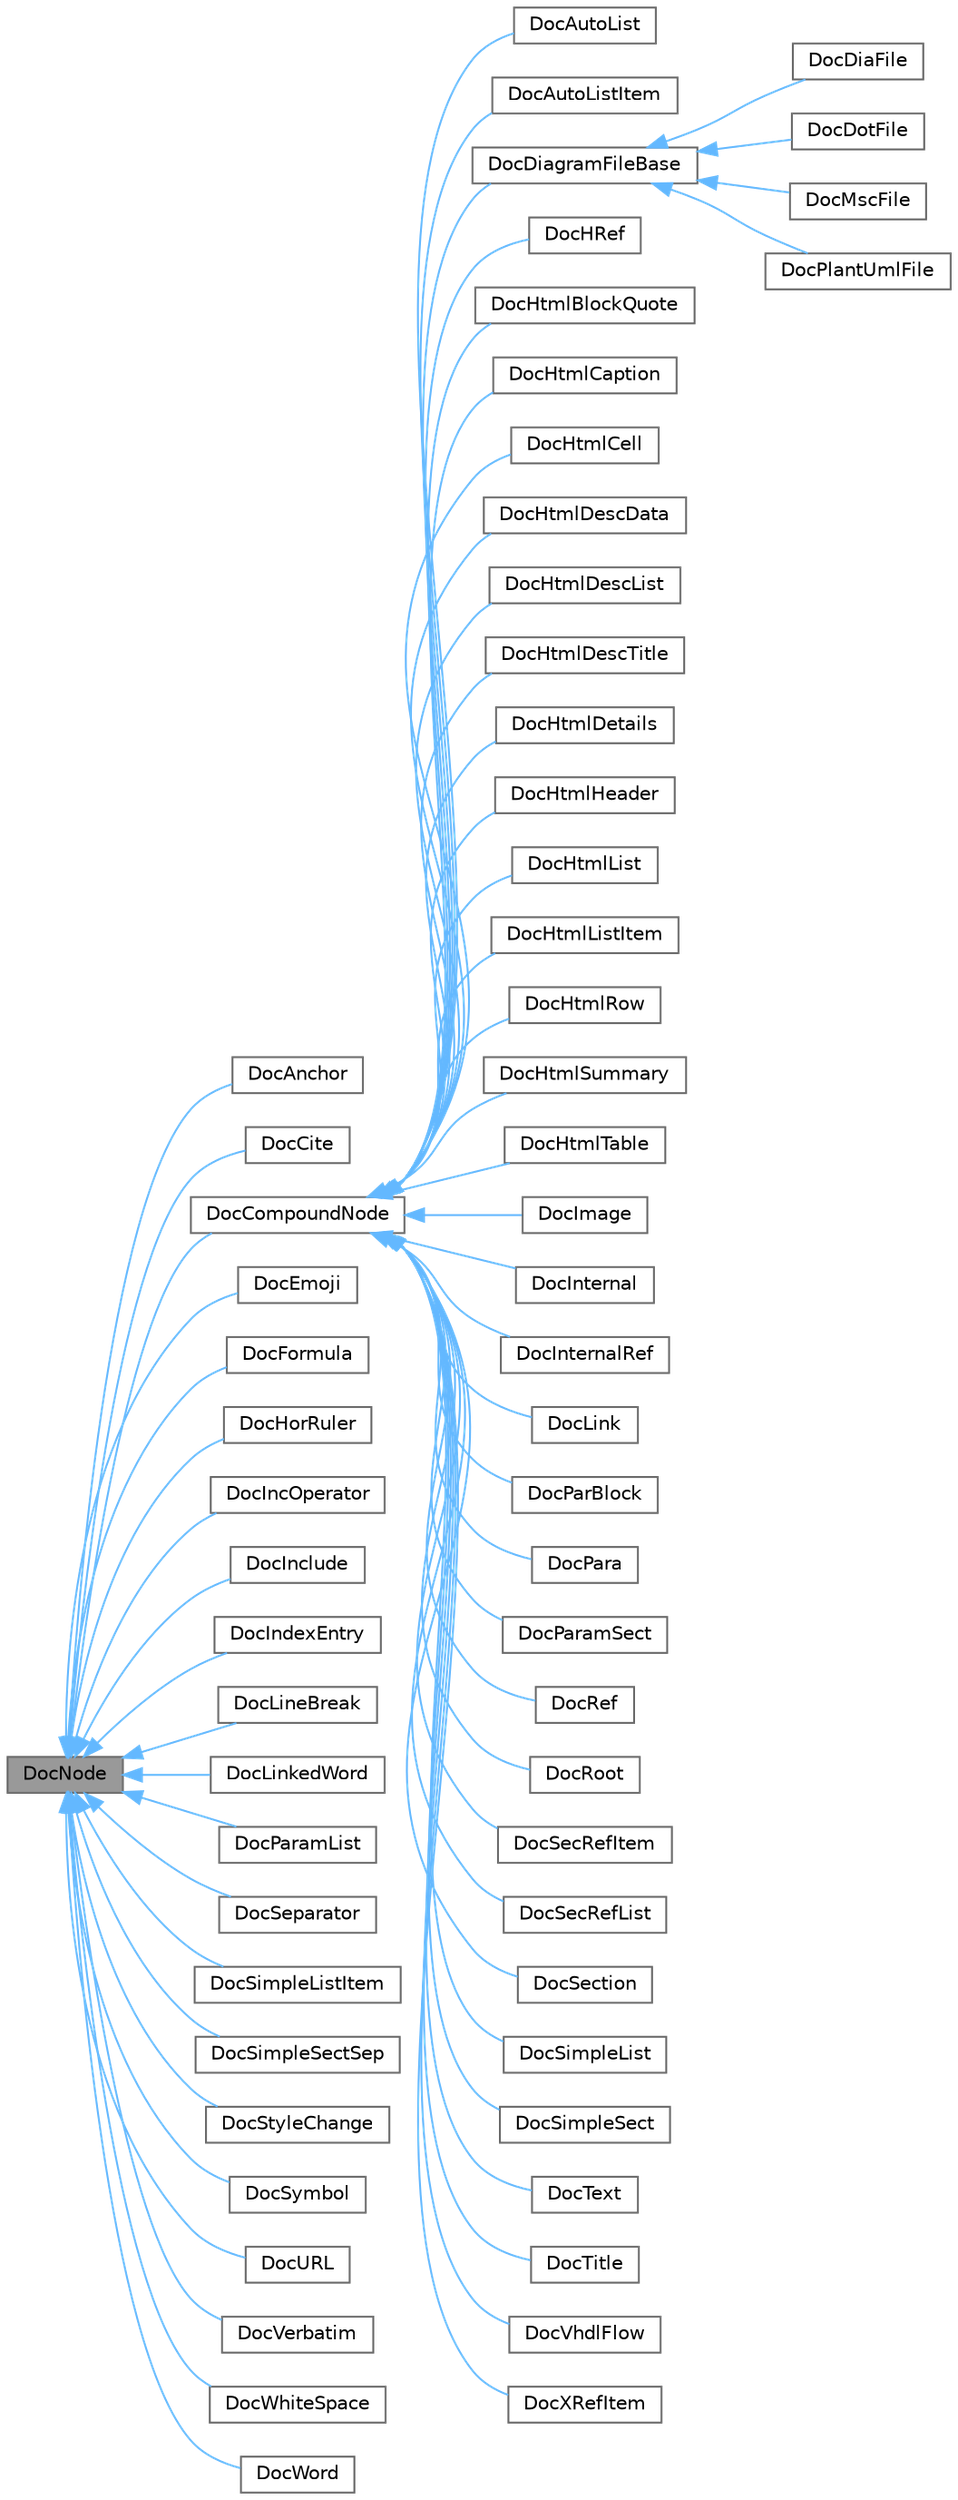 digraph "DocNode"
{
 // INTERACTIVE_SVG=YES
 // LATEX_PDF_SIZE
  bgcolor="transparent";
  edge [fontname=Helvetica,fontsize=10,labelfontname=Helvetica,labelfontsize=10];
  node [fontname=Helvetica,fontsize=10,shape=box,height=0.2,width=0.4];
  rankdir="LR";
  Node1 [id="Node000001",label="DocNode",height=0.2,width=0.4,color="gray40", fillcolor="grey60", style="filled", fontcolor="black",tooltip="Abstract node interface with type information."];
  Node1 -> Node2 [id="edge1_Node000001_Node000002",dir="back",color="steelblue1",style="solid",tooltip=" "];
  Node2 [id="Node000002",label="DocAnchor",height=0.2,width=0.4,color="gray40", fillcolor="white", style="filled",URL="$d0/d33/class_doc_anchor.html",tooltip="Node representing an anchor."];
  Node1 -> Node3 [id="edge2_Node000001_Node000003",dir="back",color="steelblue1",style="solid",tooltip=" "];
  Node3 [id="Node000003",label="DocCite",height=0.2,width=0.4,color="gray40", fillcolor="white", style="filled",URL="$d6/db8/class_doc_cite.html",tooltip="Node representing a citation of some bibliographic reference."];
  Node1 -> Node4 [id="edge3_Node000001_Node000004",dir="back",color="steelblue1",style="solid",tooltip=" "];
  Node4 [id="Node000004",label="DocCompoundNode",height=0.2,width=0.4,color="gray40", fillcolor="white", style="filled",URL="$da/dfc/class_doc_compound_node.html",tooltip="Base class for nodes with children."];
  Node4 -> Node5 [id="edge4_Node000004_Node000005",dir="back",color="steelblue1",style="solid",tooltip=" "];
  Node5 [id="Node000005",label="DocAutoList",height=0.2,width=0.4,color="gray40", fillcolor="white", style="filled",URL="$d1/d3f/class_doc_auto_list.html",tooltip="Node representing an auto List."];
  Node4 -> Node6 [id="edge5_Node000004_Node000006",dir="back",color="steelblue1",style="solid",tooltip=" "];
  Node6 [id="Node000006",label="DocAutoListItem",height=0.2,width=0.4,color="gray40", fillcolor="white", style="filled",URL="$d8/df9/class_doc_auto_list_item.html",tooltip="Node representing an item of a auto list."];
  Node4 -> Node7 [id="edge6_Node000004_Node000007",dir="back",color="steelblue1",style="solid",tooltip=" "];
  Node7 [id="Node000007",label="DocDiagramFileBase",height=0.2,width=0.4,color="gray40", fillcolor="white", style="filled",URL="$d3/d7c/class_doc_diagram_file_base.html",tooltip=" "];
  Node7 -> Node8 [id="edge7_Node000007_Node000008",dir="back",color="steelblue1",style="solid",tooltip=" "];
  Node8 [id="Node000008",label="DocDiaFile",height=0.2,width=0.4,color="gray40", fillcolor="white", style="filled",URL="$d6/ddb/class_doc_dia_file.html",tooltip="Node representing a dia file."];
  Node7 -> Node9 [id="edge8_Node000007_Node000009",dir="back",color="steelblue1",style="solid",tooltip=" "];
  Node9 [id="Node000009",label="DocDotFile",height=0.2,width=0.4,color="gray40", fillcolor="white", style="filled",URL="$df/d37/class_doc_dot_file.html",tooltip="Node representing a dot file."];
  Node7 -> Node10 [id="edge9_Node000007_Node000010",dir="back",color="steelblue1",style="solid",tooltip=" "];
  Node10 [id="Node000010",label="DocMscFile",height=0.2,width=0.4,color="gray40", fillcolor="white", style="filled",URL="$d3/d7d/class_doc_msc_file.html",tooltip="Node representing a msc file."];
  Node7 -> Node11 [id="edge10_Node000007_Node000011",dir="back",color="steelblue1",style="solid",tooltip=" "];
  Node11 [id="Node000011",label="DocPlantUmlFile",height=0.2,width=0.4,color="gray40", fillcolor="white", style="filled",URL="$dc/dac/class_doc_plant_uml_file.html",tooltip="Node representing a uml file."];
  Node4 -> Node12 [id="edge11_Node000004_Node000012",dir="back",color="steelblue1",style="solid",tooltip=" "];
  Node12 [id="Node000012",label="DocHRef",height=0.2,width=0.4,color="gray40", fillcolor="white", style="filled",URL="$d9/d10/class_doc_h_ref.html",tooltip="Node representing a Hypertext reference."];
  Node4 -> Node13 [id="edge12_Node000004_Node000013",dir="back",color="steelblue1",style="solid",tooltip=" "];
  Node13 [id="Node000013",label="DocHtmlBlockQuote",height=0.2,width=0.4,color="gray40", fillcolor="white", style="filled",URL="$d9/dd3/class_doc_html_block_quote.html",tooltip="Node representing an HTML blockquote."];
  Node4 -> Node14 [id="edge13_Node000004_Node000014",dir="back",color="steelblue1",style="solid",tooltip=" "];
  Node14 [id="Node000014",label="DocHtmlCaption",height=0.2,width=0.4,color="gray40", fillcolor="white", style="filled",URL="$d0/dc7/class_doc_html_caption.html",tooltip="Node representing a HTML table caption."];
  Node4 -> Node15 [id="edge14_Node000004_Node000015",dir="back",color="steelblue1",style="solid",tooltip=" "];
  Node15 [id="Node000015",label="DocHtmlCell",height=0.2,width=0.4,color="gray40", fillcolor="white", style="filled",URL="$d1/d56/class_doc_html_cell.html",tooltip="Node representing a HTML table cell."];
  Node4 -> Node16 [id="edge15_Node000004_Node000016",dir="back",color="steelblue1",style="solid",tooltip=" "];
  Node16 [id="Node000016",label="DocHtmlDescData",height=0.2,width=0.4,color="gray40", fillcolor="white", style="filled",URL="$dd/d88/class_doc_html_desc_data.html",tooltip="Node representing a HTML description data."];
  Node4 -> Node17 [id="edge16_Node000004_Node000017",dir="back",color="steelblue1",style="solid",tooltip=" "];
  Node17 [id="Node000017",label="DocHtmlDescList",height=0.2,width=0.4,color="gray40", fillcolor="white", style="filled",URL="$df/d6f/class_doc_html_desc_list.html",tooltip="Node representing a Html description list."];
  Node4 -> Node18 [id="edge17_Node000004_Node000018",dir="back",color="steelblue1",style="solid",tooltip=" "];
  Node18 [id="Node000018",label="DocHtmlDescTitle",height=0.2,width=0.4,color="gray40", fillcolor="white", style="filled",URL="$dd/dd1/class_doc_html_desc_title.html",tooltip="Node representing a Html description item."];
  Node4 -> Node19 [id="edge18_Node000004_Node000019",dir="back",color="steelblue1",style="solid",tooltip=" "];
  Node19 [id="Node000019",label="DocHtmlDetails",height=0.2,width=0.4,color="gray40", fillcolor="white", style="filled",URL="$dc/dcc/class_doc_html_details.html",tooltip="Node Html details."];
  Node4 -> Node20 [id="edge19_Node000004_Node000020",dir="back",color="steelblue1",style="solid",tooltip=" "];
  Node20 [id="Node000020",label="DocHtmlHeader",height=0.2,width=0.4,color="gray40", fillcolor="white", style="filled",URL="$df/d24/class_doc_html_header.html",tooltip="Node Html heading."];
  Node4 -> Node21 [id="edge20_Node000004_Node000021",dir="back",color="steelblue1",style="solid",tooltip=" "];
  Node21 [id="Node000021",label="DocHtmlList",height=0.2,width=0.4,color="gray40", fillcolor="white", style="filled",URL="$d5/d42/class_doc_html_list.html",tooltip="Node representing a Html list."];
  Node4 -> Node22 [id="edge21_Node000004_Node000022",dir="back",color="steelblue1",style="solid",tooltip=" "];
  Node22 [id="Node000022",label="DocHtmlListItem",height=0.2,width=0.4,color="gray40", fillcolor="white", style="filled",URL="$df/da8/class_doc_html_list_item.html",tooltip="Node representing a HTML list item."];
  Node4 -> Node23 [id="edge22_Node000004_Node000023",dir="back",color="steelblue1",style="solid",tooltip=" "];
  Node23 [id="Node000023",label="DocHtmlRow",height=0.2,width=0.4,color="gray40", fillcolor="white", style="filled",URL="$d3/d16/class_doc_html_row.html",tooltip="Node representing a HTML table row."];
  Node4 -> Node24 [id="edge23_Node000004_Node000024",dir="back",color="steelblue1",style="solid",tooltip=" "];
  Node24 [id="Node000024",label="DocHtmlSummary",height=0.2,width=0.4,color="gray40", fillcolor="white", style="filled",URL="$df/d20/class_doc_html_summary.html",tooltip="Node Html summary."];
  Node4 -> Node25 [id="edge24_Node000004_Node000025",dir="back",color="steelblue1",style="solid",tooltip=" "];
  Node25 [id="Node000025",label="DocHtmlTable",height=0.2,width=0.4,color="gray40", fillcolor="white", style="filled",URL="$de/d79/class_doc_html_table.html",tooltip="Node representing a HTML table."];
  Node4 -> Node26 [id="edge25_Node000004_Node000026",dir="back",color="steelblue1",style="solid",tooltip=" "];
  Node26 [id="Node000026",label="DocImage",height=0.2,width=0.4,color="gray40", fillcolor="white", style="filled",URL="$db/dc8/class_doc_image.html",tooltip="Node representing an image."];
  Node4 -> Node27 [id="edge26_Node000004_Node000027",dir="back",color="steelblue1",style="solid",tooltip=" "];
  Node27 [id="Node000027",label="DocInternal",height=0.2,width=0.4,color="gray40", fillcolor="white", style="filled",URL="$db/d6d/class_doc_internal.html",tooltip="Node representing an internal section of documentation."];
  Node4 -> Node28 [id="edge27_Node000004_Node000028",dir="back",color="steelblue1",style="solid",tooltip=" "];
  Node28 [id="Node000028",label="DocInternalRef",height=0.2,width=0.4,color="gray40", fillcolor="white", style="filled",URL="$da/da2/class_doc_internal_ref.html",tooltip="Node representing an internal reference to some item."];
  Node4 -> Node29 [id="edge28_Node000004_Node000029",dir="back",color="steelblue1",style="solid",tooltip=" "];
  Node29 [id="Node000029",label="DocLink",height=0.2,width=0.4,color="gray40", fillcolor="white", style="filled",URL="$d5/dd3/class_doc_link.html",tooltip="Node representing a link to some item."];
  Node4 -> Node30 [id="edge29_Node000004_Node000030",dir="back",color="steelblue1",style="solid",tooltip=" "];
  Node30 [id="Node000030",label="DocParBlock",height=0.2,width=0.4,color="gray40", fillcolor="white", style="filled",URL="$d9/dd2/class_doc_par_block.html",tooltip="Node representing an block of paragraphs."];
  Node4 -> Node31 [id="edge30_Node000004_Node000031",dir="back",color="steelblue1",style="solid",tooltip=" "];
  Node31 [id="Node000031",label="DocPara",height=0.2,width=0.4,color="gray40", fillcolor="white", style="filled",URL="$d3/d01/class_doc_para.html",tooltip="Node representing a paragraph in the documentation tree."];
  Node4 -> Node32 [id="edge31_Node000004_Node000032",dir="back",color="steelblue1",style="solid",tooltip=" "];
  Node32 [id="Node000032",label="DocParamSect",height=0.2,width=0.4,color="gray40", fillcolor="white", style="filled",URL="$d1/d01/class_doc_param_sect.html",tooltip="Node representing a parameter section."];
  Node4 -> Node33 [id="edge32_Node000004_Node000033",dir="back",color="steelblue1",style="solid",tooltip=" "];
  Node33 [id="Node000033",label="DocRef",height=0.2,width=0.4,color="gray40", fillcolor="white", style="filled",URL="$d5/d68/class_doc_ref.html",tooltip="Node representing a reference to some item."];
  Node4 -> Node34 [id="edge33_Node000004_Node000034",dir="back",color="steelblue1",style="solid",tooltip=" "];
  Node34 [id="Node000034",label="DocRoot",height=0.2,width=0.4,color="gray40", fillcolor="white", style="filled",URL="$d8/ddb/class_doc_root.html",tooltip="Root node of documentation tree."];
  Node4 -> Node35 [id="edge34_Node000004_Node000035",dir="back",color="steelblue1",style="solid",tooltip=" "];
  Node35 [id="Node000035",label="DocSecRefItem",height=0.2,width=0.4,color="gray40", fillcolor="white", style="filled",URL="$de/d87/class_doc_sec_ref_item.html",tooltip="Node representing a reference to a section."];
  Node4 -> Node36 [id="edge35_Node000004_Node000036",dir="back",color="steelblue1",style="solid",tooltip=" "];
  Node36 [id="Node000036",label="DocSecRefList",height=0.2,width=0.4,color="gray40", fillcolor="white", style="filled",URL="$d3/ddb/class_doc_sec_ref_list.html",tooltip="Node representing a list of section references."];
  Node4 -> Node37 [id="edge36_Node000004_Node000037",dir="back",color="steelblue1",style="solid",tooltip=" "];
  Node37 [id="Node000037",label="DocSection",height=0.2,width=0.4,color="gray40", fillcolor="white", style="filled",URL="$d2/da3/class_doc_section.html",tooltip="Node representing a normal section."];
  Node4 -> Node38 [id="edge37_Node000004_Node000038",dir="back",color="steelblue1",style="solid",tooltip=" "];
  Node38 [id="Node000038",label="DocSimpleList",height=0.2,width=0.4,color="gray40", fillcolor="white", style="filled",URL="$dc/de6/class_doc_simple_list.html",tooltip="Node representing a simple list."];
  Node4 -> Node39 [id="edge38_Node000004_Node000039",dir="back",color="steelblue1",style="solid",tooltip=" "];
  Node39 [id="Node000039",label="DocSimpleSect",height=0.2,width=0.4,color="gray40", fillcolor="white", style="filled",URL="$de/d65/class_doc_simple_sect.html",tooltip="Node representing a simple section."];
  Node4 -> Node40 [id="edge39_Node000004_Node000040",dir="back",color="steelblue1",style="solid",tooltip=" "];
  Node40 [id="Node000040",label="DocText",height=0.2,width=0.4,color="gray40", fillcolor="white", style="filled",URL="$d0/d87/class_doc_text.html",tooltip="Root node of a text fragment."];
  Node4 -> Node41 [id="edge40_Node000004_Node000041",dir="back",color="steelblue1",style="solid",tooltip=" "];
  Node41 [id="Node000041",label="DocTitle",height=0.2,width=0.4,color="gray40", fillcolor="white", style="filled",URL="$d3/d1c/class_doc_title.html",tooltip="Node representing a simple section title."];
  Node4 -> Node42 [id="edge41_Node000004_Node000042",dir="back",color="steelblue1",style="solid",tooltip=" "];
  Node42 [id="Node000042",label="DocVhdlFlow",height=0.2,width=0.4,color="gray40", fillcolor="white", style="filled",URL="$d0/d89/class_doc_vhdl_flow.html",tooltip="Node representing a VHDL flow chart."];
  Node4 -> Node43 [id="edge42_Node000004_Node000043",dir="back",color="steelblue1",style="solid",tooltip=" "];
  Node43 [id="Node000043",label="DocXRefItem",height=0.2,width=0.4,color="gray40", fillcolor="white", style="filled",URL="$d0/d90/class_doc_x_ref_item.html",tooltip="Node representing an item of a cross-referenced list."];
  Node1 -> Node44 [id="edge43_Node000001_Node000044",dir="back",color="steelblue1",style="solid",tooltip=" "];
  Node44 [id="Node000044",label="DocEmoji",height=0.2,width=0.4,color="gray40", fillcolor="white", style="filled",URL="$d5/ddb/class_doc_emoji.html",tooltip="Node representing an emoji."];
  Node1 -> Node45 [id="edge44_Node000001_Node000045",dir="back",color="steelblue1",style="solid",tooltip=" "];
  Node45 [id="Node000045",label="DocFormula",height=0.2,width=0.4,color="gray40", fillcolor="white", style="filled",URL="$df/de1/class_doc_formula.html",tooltip="Node representing an item of a cross-referenced list."];
  Node1 -> Node46 [id="edge45_Node000001_Node000046",dir="back",color="steelblue1",style="solid",tooltip=" "];
  Node46 [id="Node000046",label="DocHorRuler",height=0.2,width=0.4,color="gray40", fillcolor="white", style="filled",URL="$d9/d6f/class_doc_hor_ruler.html",tooltip="Node representing a horizontal ruler."];
  Node1 -> Node47 [id="edge46_Node000001_Node000047",dir="back",color="steelblue1",style="solid",tooltip=" "];
  Node47 [id="Node000047",label="DocIncOperator",height=0.2,width=0.4,color="gray40", fillcolor="white", style="filled",URL="$d2/db2/class_doc_inc_operator.html",tooltip="Node representing a include/dontinclude operator block."];
  Node1 -> Node48 [id="edge47_Node000001_Node000048",dir="back",color="steelblue1",style="solid",tooltip=" "];
  Node48 [id="Node000048",label="DocInclude",height=0.2,width=0.4,color="gray40", fillcolor="white", style="filled",URL="$d6/db9/class_doc_include.html",tooltip="Node representing an included text block from file."];
  Node1 -> Node49 [id="edge48_Node000001_Node000049",dir="back",color="steelblue1",style="solid",tooltip=" "];
  Node49 [id="Node000049",label="DocIndexEntry",height=0.2,width=0.4,color="gray40", fillcolor="white", style="filled",URL="$d7/dc9/class_doc_index_entry.html",tooltip="Node representing an entry in the index."];
  Node1 -> Node50 [id="edge49_Node000001_Node000050",dir="back",color="steelblue1",style="solid",tooltip=" "];
  Node50 [id="Node000050",label="DocLineBreak",height=0.2,width=0.4,color="gray40", fillcolor="white", style="filled",URL="$df/d34/class_doc_line_break.html",tooltip="Node representing a line break."];
  Node1 -> Node51 [id="edge50_Node000001_Node000051",dir="back",color="steelblue1",style="solid",tooltip=" "];
  Node51 [id="Node000051",label="DocLinkedWord",height=0.2,width=0.4,color="gray40", fillcolor="white", style="filled",URL="$d1/d93/class_doc_linked_word.html",tooltip="Node representing a word that can be linked to something."];
  Node1 -> Node52 [id="edge51_Node000001_Node000052",dir="back",color="steelblue1",style="solid",tooltip=" "];
  Node52 [id="Node000052",label="DocParamList",height=0.2,width=0.4,color="gray40", fillcolor="white", style="filled",URL="$d9/d8d/class_doc_param_list.html",tooltip="Node representing a parameter list."];
  Node1 -> Node53 [id="edge52_Node000001_Node000053",dir="back",color="steelblue1",style="solid",tooltip=" "];
  Node53 [id="Node000053",label="DocSeparator",height=0.2,width=0.4,color="gray40", fillcolor="white", style="filled",URL="$d9/d21/class_doc_separator.html",tooltip="Node representing a separator."];
  Node1 -> Node54 [id="edge53_Node000001_Node000054",dir="back",color="steelblue1",style="solid",tooltip=" "];
  Node54 [id="Node000054",label="DocSimpleListItem",height=0.2,width=0.4,color="gray40", fillcolor="white", style="filled",URL="$d4/d1e/class_doc_simple_list_item.html",tooltip="Node representing a simple list item."];
  Node1 -> Node55 [id="edge54_Node000001_Node000055",dir="back",color="steelblue1",style="solid",tooltip=" "];
  Node55 [id="Node000055",label="DocSimpleSectSep",height=0.2,width=0.4,color="gray40", fillcolor="white", style="filled",URL="$db/dd0/class_doc_simple_sect_sep.html",tooltip="Node representing a separator between two simple sections of the same type."];
  Node1 -> Node56 [id="edge55_Node000001_Node000056",dir="back",color="steelblue1",style="solid",tooltip=" "];
  Node56 [id="Node000056",label="DocStyleChange",height=0.2,width=0.4,color="gray40", fillcolor="white", style="filled",URL="$d0/d4e/class_doc_style_change.html",tooltip="Node representing a style change."];
  Node1 -> Node57 [id="edge56_Node000001_Node000057",dir="back",color="steelblue1",style="solid",tooltip=" "];
  Node57 [id="Node000057",label="DocSymbol",height=0.2,width=0.4,color="gray40", fillcolor="white", style="filled",URL="$d7/d67/class_doc_symbol.html",tooltip="Node representing a special symbol."];
  Node1 -> Node58 [id="edge57_Node000001_Node000058",dir="back",color="steelblue1",style="solid",tooltip=" "];
  Node58 [id="Node000058",label="DocURL",height=0.2,width=0.4,color="gray40", fillcolor="white", style="filled",URL="$d9/dcb/class_doc_u_r_l.html",tooltip="Node representing a URL (or email address)"];
  Node1 -> Node59 [id="edge58_Node000001_Node000059",dir="back",color="steelblue1",style="solid",tooltip=" "];
  Node59 [id="Node000059",label="DocVerbatim",height=0.2,width=0.4,color="gray40", fillcolor="white", style="filled",URL="$dc/d12/class_doc_verbatim.html",tooltip="Node representing a verbatim, unparsed text fragment."];
  Node1 -> Node60 [id="edge59_Node000001_Node000060",dir="back",color="steelblue1",style="solid",tooltip=" "];
  Node60 [id="Node000060",label="DocWhiteSpace",height=0.2,width=0.4,color="gray40", fillcolor="white", style="filled",URL="$db/d78/class_doc_white_space.html",tooltip="Node representing some amount of white space."];
  Node1 -> Node61 [id="edge60_Node000001_Node000061",dir="back",color="steelblue1",style="solid",tooltip=" "];
  Node61 [id="Node000061",label="DocWord",height=0.2,width=0.4,color="gray40", fillcolor="white", style="filled",URL="$d9/d1d/class_doc_word.html",tooltip="Node representing a word."];
}
